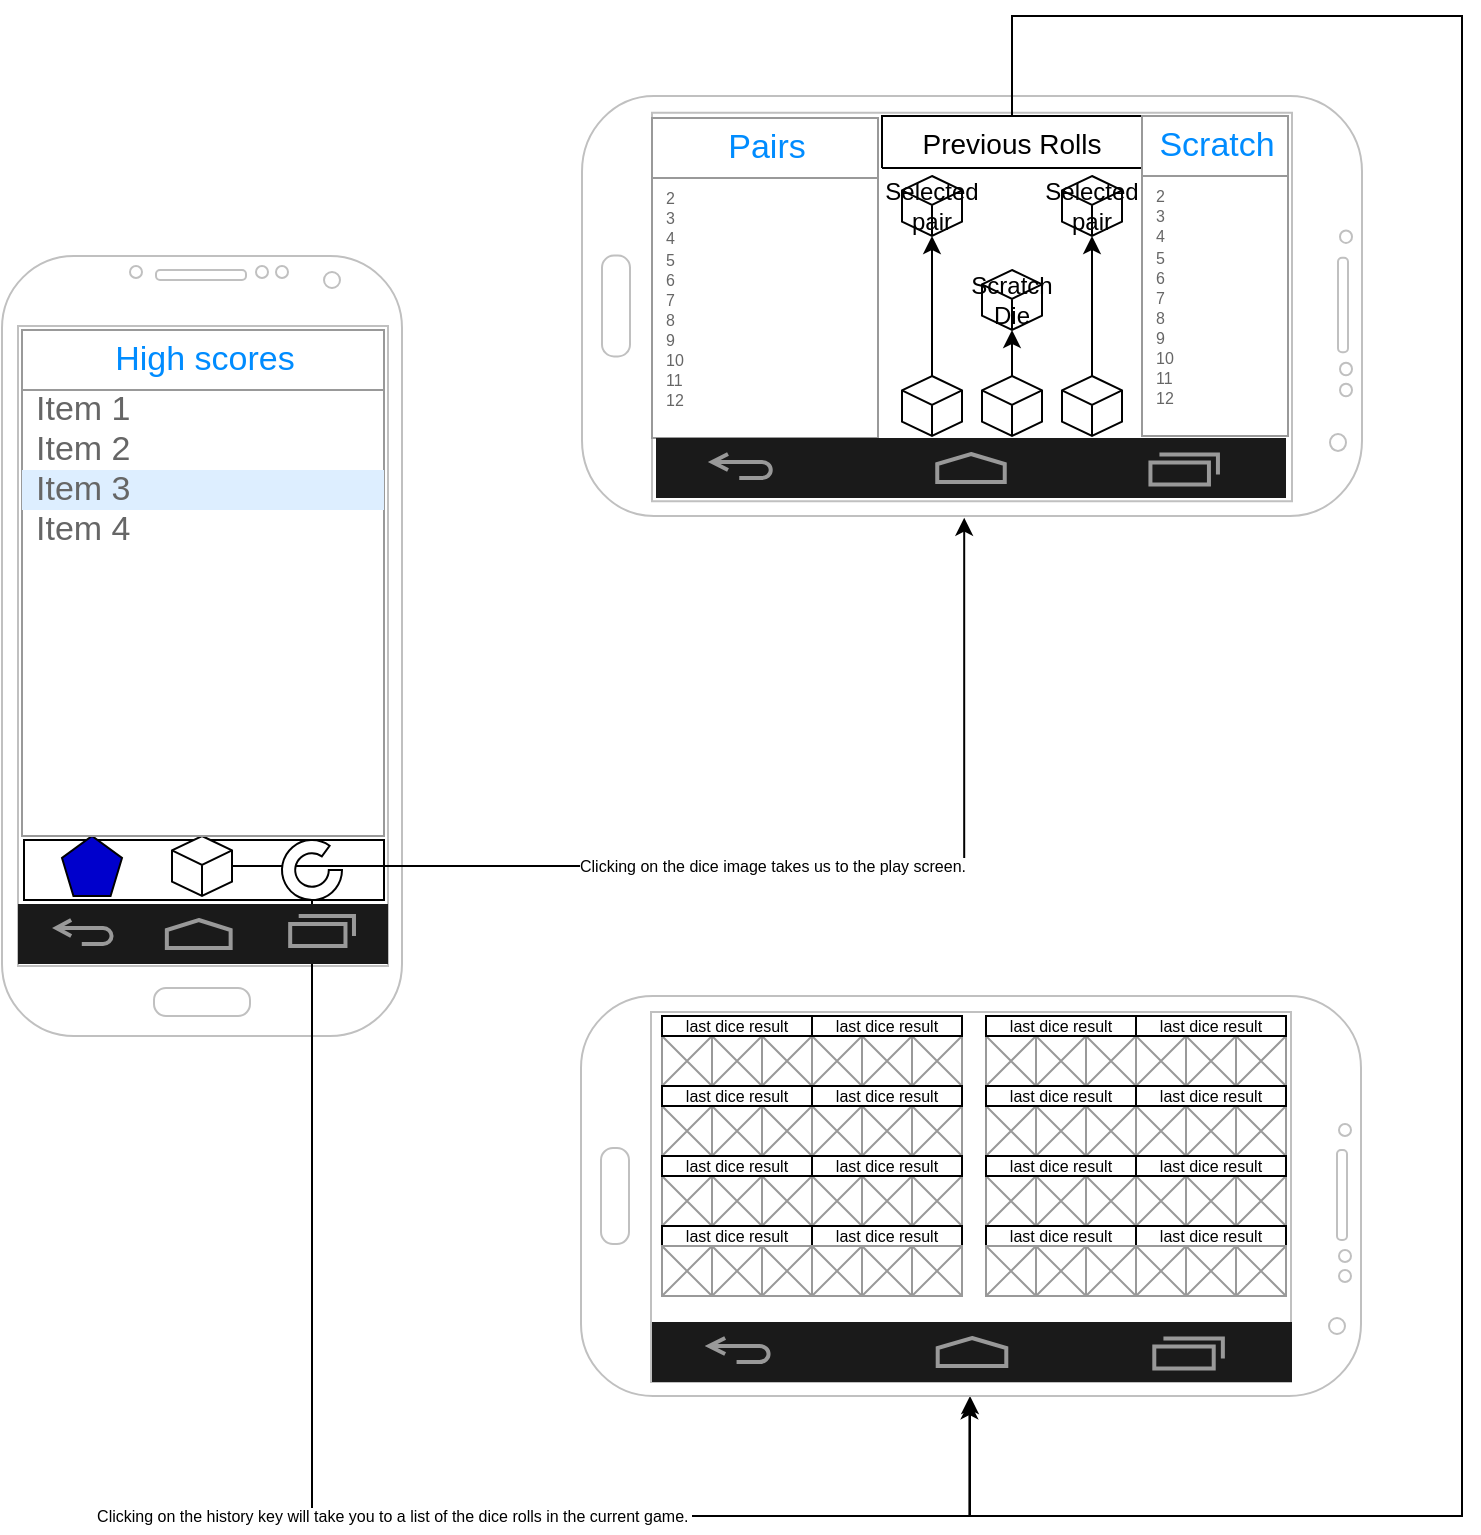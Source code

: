 <mxfile version="13.1.3" type="device"><diagram id="HKxM5wMj1Pd6l8YYwo_g" name="Page-1"><mxGraphModel dx="716" dy="1472" grid="1" gridSize="10" guides="1" tooltips="1" connect="1" arrows="1" fold="1" page="1" pageScale="1" pageWidth="850" pageHeight="1100" math="0" shadow="0"><root><mxCell id="0"/><mxCell id="1" parent="0"/><mxCell id="qpMLUsVknRcAPtkEv2hK-2" value="" style="verticalLabelPosition=bottom;verticalAlign=top;html=1;shadow=0;dashed=0;strokeWidth=1;shape=mxgraph.android.phone2;strokeColor=#c0c0c0;" vertex="1" parent="1"><mxGeometry x="20" y="-100" width="200" height="390" as="geometry"/></mxCell><mxCell id="qpMLUsVknRcAPtkEv2hK-4" value="" style="verticalLabelPosition=bottom;verticalAlign=top;html=1;shadow=0;dashed=0;strokeWidth=1;shape=mxgraph.android.phone2;strokeColor=#c0c0c0;direction=south;" vertex="1" parent="1"><mxGeometry x="310" y="-180" width="390" height="210" as="geometry"/></mxCell><mxCell id="qpMLUsVknRcAPtkEv2hK-9" value="" style="edgeStyle=orthogonalEdgeStyle;rounded=0;orthogonalLoop=1;jettySize=auto;html=1;" edge="1" parent="1" source="qpMLUsVknRcAPtkEv2hK-5"><mxGeometry relative="1" as="geometry"><mxPoint x="120" y="142" as="targetPoint"/></mxGeometry></mxCell><mxCell id="qpMLUsVknRcAPtkEv2hK-5" value="" style="verticalLabelPosition=bottom;verticalAlign=top;html=1;shape=mxgraph.basic.rect;fillColor2=none;strokeWidth=1;size=20;indent=5;rotation=0;" vertex="1" parent="1"><mxGeometry x="31" y="192" width="180" height="30" as="geometry"/></mxCell><mxCell id="qpMLUsVknRcAPtkEv2hK-77" value="Clicking on the dice image takes us to the play screen." style="edgeStyle=orthogonalEdgeStyle;rounded=0;orthogonalLoop=1;jettySize=auto;html=1;fontSize=8;entryX=1.004;entryY=0.51;entryDx=0;entryDy=0;entryPerimeter=0;" edge="1" parent="1" source="qpMLUsVknRcAPtkEv2hK-7" target="qpMLUsVknRcAPtkEv2hK-4"><mxGeometry relative="1" as="geometry"/></mxCell><mxCell id="qpMLUsVknRcAPtkEv2hK-7" value="" style="whiteSpace=wrap;html=1;shape=mxgraph.basic.isocube;isoAngle=15;fillColor=#FFFFFF;" vertex="1" parent="1"><mxGeometry x="105" y="190" width="30" height="30" as="geometry"/></mxCell><mxCell id="qpMLUsVknRcAPtkEv2hK-10" value="" style="whiteSpace=wrap;html=1;shape=mxgraph.basic.pentagon;fillColor=#0000CC;" vertex="1" parent="1"><mxGeometry x="50" y="190" width="30" height="30" as="geometry"/></mxCell><mxCell id="qpMLUsVknRcAPtkEv2hK-82" value="Clicking on the history key will take you to a list of the dice rolls in the current game.&amp;nbsp;" style="edgeStyle=orthogonalEdgeStyle;rounded=0;orthogonalLoop=1;jettySize=auto;html=1;fontSize=8;" edge="1" parent="1" source="qpMLUsVknRcAPtkEv2hK-11" target="qpMLUsVknRcAPtkEv2hK-83"><mxGeometry relative="1" as="geometry"><mxPoint x="175.0" y="302.0" as="targetPoint"/><Array as="points"><mxPoint x="175" y="530"/><mxPoint x="504" y="530"/></Array></mxGeometry></mxCell><mxCell id="qpMLUsVknRcAPtkEv2hK-11" value="" style="verticalLabelPosition=bottom;verticalAlign=top;html=1;shape=mxgraph.basic.partConcEllipse;startAngle=0.25;endAngle=0.1;arcWidth=0.44;" vertex="1" parent="1"><mxGeometry x="160" y="192" width="30" height="30" as="geometry"/></mxCell><mxCell id="qpMLUsVknRcAPtkEv2hK-12" value="" style="strokeWidth=1;shadow=0;dashed=0;align=center;html=1;shape=mxgraph.mockup.forms.rrect;rSize=0;strokeColor=#999999;fillColor=#ffffff;" vertex="1" parent="1"><mxGeometry x="30" y="-63" width="181" height="253" as="geometry"/></mxCell><mxCell id="qpMLUsVknRcAPtkEv2hK-13" value="High scores" style="strokeWidth=1;shadow=0;dashed=0;align=center;html=1;shape=mxgraph.mockup.forms.rrect;rSize=0;strokeColor=#999999;fontColor=#008cff;fontSize=17;fillColor=#ffffff;resizeWidth=1;" vertex="1" parent="qpMLUsVknRcAPtkEv2hK-12"><mxGeometry width="181" height="30" relative="1" as="geometry"/></mxCell><mxCell id="qpMLUsVknRcAPtkEv2hK-14" value="Item 1" style="strokeWidth=1;shadow=0;dashed=0;align=center;html=1;shape=mxgraph.mockup.forms.anchor;fontSize=17;fontColor=#666666;align=left;spacingLeft=5;resizeWidth=1;" vertex="1" parent="qpMLUsVknRcAPtkEv2hK-12"><mxGeometry width="181" height="20" relative="1" as="geometry"><mxPoint y="30" as="offset"/></mxGeometry></mxCell><mxCell id="qpMLUsVknRcAPtkEv2hK-15" value="Item 2" style="strokeWidth=1;shadow=0;dashed=0;align=center;html=1;shape=mxgraph.mockup.forms.anchor;fontSize=17;fontColor=#666666;align=left;spacingLeft=5;resizeWidth=1;" vertex="1" parent="qpMLUsVknRcAPtkEv2hK-12"><mxGeometry width="181" height="20" relative="1" as="geometry"><mxPoint y="50" as="offset"/></mxGeometry></mxCell><mxCell id="qpMLUsVknRcAPtkEv2hK-16" value="Item 3" style="strokeWidth=1;shadow=0;dashed=0;align=center;html=1;shape=mxgraph.mockup.forms.rrect;rSize=0;fontSize=17;fontColor=#666666;align=left;spacingLeft=5;fillColor=#ddeeff;strokeColor=none;resizeWidth=1;" vertex="1" parent="qpMLUsVknRcAPtkEv2hK-12"><mxGeometry width="181" height="20" relative="1" as="geometry"><mxPoint y="70" as="offset"/></mxGeometry></mxCell><mxCell id="qpMLUsVknRcAPtkEv2hK-17" value="Item 4" style="strokeWidth=1;shadow=0;dashed=0;align=center;html=1;shape=mxgraph.mockup.forms.anchor;fontSize=17;fontColor=#666666;align=left;spacingLeft=5;resizeWidth=1;" vertex="1" parent="qpMLUsVknRcAPtkEv2hK-12"><mxGeometry width="181" height="20" relative="1" as="geometry"><mxPoint y="90" as="offset"/></mxGeometry></mxCell><mxCell id="qpMLUsVknRcAPtkEv2hK-19" value="" style="strokeWidth=1;shadow=0;dashed=0;align=center;html=1;shape=mxgraph.mockup.forms.rrect;rSize=0;strokeColor=#999999;fillColor=#ffffff;" vertex="1" parent="1"><mxGeometry x="345" y="-169" width="113" height="160" as="geometry"/></mxCell><mxCell id="qpMLUsVknRcAPtkEv2hK-20" value="Pairs" style="strokeWidth=1;shadow=0;dashed=0;align=center;html=1;shape=mxgraph.mockup.forms.rrect;rSize=0;strokeColor=#999999;fontColor=#008cff;fontSize=17;fillColor=#ffffff;resizeWidth=1;" vertex="1" parent="qpMLUsVknRcAPtkEv2hK-19"><mxGeometry width="113" height="30" relative="1" as="geometry"/></mxCell><mxCell id="qpMLUsVknRcAPtkEv2hK-21" value="2" style="strokeWidth=1;shadow=0;dashed=0;align=center;html=1;shape=mxgraph.mockup.forms.anchor;fontSize=8;fontColor=#666666;align=left;spacingLeft=5;resizeWidth=1;" vertex="1" parent="qpMLUsVknRcAPtkEv2hK-19"><mxGeometry width="113" relative="1" as="geometry"><mxPoint y="40" as="offset"/></mxGeometry></mxCell><mxCell id="qpMLUsVknRcAPtkEv2hK-22" value="3" style="strokeWidth=1;shadow=0;dashed=0;align=center;html=1;shape=mxgraph.mockup.forms.anchor;fontSize=8;fontColor=#666666;align=left;spacingLeft=5;resizeWidth=1;" vertex="1" parent="qpMLUsVknRcAPtkEv2hK-19"><mxGeometry width="113" relative="1" as="geometry"><mxPoint y="50" as="offset"/></mxGeometry></mxCell><mxCell id="qpMLUsVknRcAPtkEv2hK-24" value="5" style="strokeWidth=1;shadow=0;dashed=0;align=center;html=1;shape=mxgraph.mockup.forms.anchor;fontSize=8;fontColor=#666666;align=left;spacingLeft=5;resizeWidth=1;" vertex="1" parent="qpMLUsVknRcAPtkEv2hK-19"><mxGeometry width="113" relative="1" as="geometry"><mxPoint y="71" as="offset"/></mxGeometry></mxCell><mxCell id="qpMLUsVknRcAPtkEv2hK-46" value="6" style="strokeWidth=1;shadow=0;dashed=0;align=center;html=1;shape=mxgraph.mockup.forms.anchor;fontSize=8;fontColor=#666666;align=left;spacingLeft=5;resizeWidth=1;" vertex="1" parent="qpMLUsVknRcAPtkEv2hK-19"><mxGeometry width="113" relative="1" as="geometry"><mxPoint y="81" as="offset"/></mxGeometry></mxCell><mxCell id="qpMLUsVknRcAPtkEv2hK-47" value="7" style="strokeWidth=1;shadow=0;dashed=0;align=center;html=1;shape=mxgraph.mockup.forms.anchor;fontSize=8;fontColor=#666666;align=left;spacingLeft=5;resizeWidth=1;" vertex="1" parent="qpMLUsVknRcAPtkEv2hK-19"><mxGeometry width="113" relative="1" as="geometry"><mxPoint y="91" as="offset"/></mxGeometry></mxCell><mxCell id="qpMLUsVknRcAPtkEv2hK-56" value="&lt;font style=&quot;font-size: 8px;&quot;&gt;8&lt;/font&gt;" style="strokeWidth=1;shadow=0;dashed=0;align=center;html=1;shape=mxgraph.mockup.forms.anchor;fontSize=8;fontColor=#666666;align=left;spacingLeft=5;resizeWidth=1;" vertex="1" parent="qpMLUsVknRcAPtkEv2hK-19"><mxGeometry width="113" relative="1" as="geometry"><mxPoint y="101" as="offset"/></mxGeometry></mxCell><mxCell id="qpMLUsVknRcAPtkEv2hK-57" value="&lt;font style=&quot;font-size: 8px&quot;&gt;9&lt;/font&gt;" style="strokeWidth=1;shadow=0;dashed=0;align=center;html=1;shape=mxgraph.mockup.forms.anchor;fontSize=8;fontColor=#666666;align=left;spacingLeft=5;resizeWidth=1;" vertex="1" parent="qpMLUsVknRcAPtkEv2hK-19"><mxGeometry width="113" relative="1" as="geometry"><mxPoint y="111" as="offset"/></mxGeometry></mxCell><mxCell id="qpMLUsVknRcAPtkEv2hK-62" value="4" style="strokeWidth=1;shadow=0;dashed=0;align=center;html=1;shape=mxgraph.mockup.forms.anchor;fontSize=8;fontColor=#666666;align=left;spacingLeft=5;resizeWidth=1;" vertex="1" parent="qpMLUsVknRcAPtkEv2hK-19"><mxGeometry width="113" relative="1" as="geometry"><mxPoint y="60" as="offset"/></mxGeometry></mxCell><mxCell id="qpMLUsVknRcAPtkEv2hK-63" value="&lt;font style=&quot;font-size: 8px&quot;&gt;10&lt;/font&gt;" style="strokeWidth=1;shadow=0;dashed=0;align=center;html=1;shape=mxgraph.mockup.forms.anchor;fontSize=8;fontColor=#666666;align=left;spacingLeft=5;resizeWidth=1;" vertex="1" parent="qpMLUsVknRcAPtkEv2hK-19"><mxGeometry width="113" relative="1" as="geometry"><mxPoint y="121" as="offset"/></mxGeometry></mxCell><mxCell id="qpMLUsVknRcAPtkEv2hK-64" value="&lt;font style=&quot;font-size: 8px&quot;&gt;11&lt;/font&gt;" style="strokeWidth=1;shadow=0;dashed=0;align=center;html=1;shape=mxgraph.mockup.forms.anchor;fontSize=8;fontColor=#666666;align=left;spacingLeft=5;resizeWidth=1;" vertex="1" parent="qpMLUsVknRcAPtkEv2hK-19"><mxGeometry width="113" relative="1" as="geometry"><mxPoint y="131" as="offset"/></mxGeometry></mxCell><mxCell id="qpMLUsVknRcAPtkEv2hK-65" value="&lt;font style=&quot;font-size: 8px&quot;&gt;12&lt;/font&gt;" style="strokeWidth=1;shadow=0;dashed=0;align=center;html=1;shape=mxgraph.mockup.forms.anchor;fontSize=8;fontColor=#666666;align=left;spacingLeft=5;resizeWidth=1;" vertex="1" parent="qpMLUsVknRcAPtkEv2hK-19"><mxGeometry width="113" relative="1" as="geometry"><mxPoint y="141" as="offset"/></mxGeometry></mxCell><mxCell id="qpMLUsVknRcAPtkEv2hK-91" value="" style="edgeStyle=orthogonalEdgeStyle;rounded=0;orthogonalLoop=1;jettySize=auto;html=1;fontSize=8;" edge="1" parent="1" source="qpMLUsVknRcAPtkEv2hK-58" target="qpMLUsVknRcAPtkEv2hK-90"><mxGeometry relative="1" as="geometry"/></mxCell><mxCell id="qpMLUsVknRcAPtkEv2hK-58" value="" style="whiteSpace=wrap;html=1;shape=mxgraph.basic.isocube;isoAngle=15;fillColor=#FFFFFF;" vertex="1" parent="1"><mxGeometry x="510" y="-40" width="30" height="30" as="geometry"/></mxCell><mxCell id="qpMLUsVknRcAPtkEv2hK-90" value="Scratch Die" style="whiteSpace=wrap;html=1;shape=mxgraph.basic.isocube;isoAngle=15;fillColor=#FFFFFF;" vertex="1" parent="1"><mxGeometry x="510" y="-93" width="30" height="30" as="geometry"/></mxCell><mxCell id="qpMLUsVknRcAPtkEv2hK-97" value="" style="edgeStyle=orthogonalEdgeStyle;rounded=0;orthogonalLoop=1;jettySize=auto;html=1;fontSize=8;" edge="1" parent="1" source="qpMLUsVknRcAPtkEv2hK-60" target="qpMLUsVknRcAPtkEv2hK-96"><mxGeometry relative="1" as="geometry"/></mxCell><mxCell id="qpMLUsVknRcAPtkEv2hK-60" value="" style="whiteSpace=wrap;html=1;shape=mxgraph.basic.isocube;isoAngle=15;fillColor=#FFFFFF;" vertex="1" parent="1"><mxGeometry x="550" y="-40" width="30" height="30" as="geometry"/></mxCell><mxCell id="qpMLUsVknRcAPtkEv2hK-96" value="Selected pair" style="whiteSpace=wrap;html=1;shape=mxgraph.basic.isocube;isoAngle=15;fillColor=#FFFFFF;" vertex="1" parent="1"><mxGeometry x="550" y="-140" width="30" height="30" as="geometry"/></mxCell><mxCell id="qpMLUsVknRcAPtkEv2hK-95" value="" style="edgeStyle=orthogonalEdgeStyle;rounded=0;orthogonalLoop=1;jettySize=auto;html=1;fontSize=8;" edge="1" parent="1" source="qpMLUsVknRcAPtkEv2hK-67" target="qpMLUsVknRcAPtkEv2hK-94"><mxGeometry relative="1" as="geometry"/></mxCell><mxCell id="qpMLUsVknRcAPtkEv2hK-67" value="" style="whiteSpace=wrap;html=1;shape=mxgraph.basic.isocube;isoAngle=15;fillColor=#FFFFFF;" vertex="1" parent="1"><mxGeometry x="470" y="-40" width="30" height="30" as="geometry"/></mxCell><mxCell id="qpMLUsVknRcAPtkEv2hK-94" value="Selected pair" style="whiteSpace=wrap;html=1;shape=mxgraph.basic.isocube;isoAngle=15;fillColor=#FFFFFF;" vertex="1" parent="1"><mxGeometry x="470" y="-140" width="30" height="30" as="geometry"/></mxCell><mxCell id="qpMLUsVknRcAPtkEv2hK-75" value="" style="verticalLabelPosition=bottom;verticalAlign=top;html=1;shadow=0;dashed=0;strokeWidth=2;shape=mxgraph.android.navigation_bar_1;fillColor=#1A1A1A;strokeColor=#999999;fontSize=8;" vertex="1" parent="1"><mxGeometry x="28" y="224" width="185" height="30" as="geometry"/></mxCell><mxCell id="qpMLUsVknRcAPtkEv2hK-80" value="" style="verticalLabelPosition=bottom;verticalAlign=top;html=1;shadow=0;dashed=0;strokeWidth=2;shape=mxgraph.android.navigation_bar_1_landscape;fillColor=#1A1A1A;strokeColor=#999999;fontSize=8;" vertex="1" parent="1"><mxGeometry x="347" y="-9" width="315" height="30" as="geometry"/></mxCell><mxCell id="qpMLUsVknRcAPtkEv2hK-83" value="" style="verticalLabelPosition=bottom;verticalAlign=top;html=1;shadow=0;dashed=0;strokeWidth=1;shape=mxgraph.android.phone2;strokeColor=#c0c0c0;direction=south;fillColor=#FFFFFF;fontSize=8;" vertex="1" parent="1"><mxGeometry x="309.5" y="270" width="390" height="200" as="geometry"/></mxCell><mxCell id="qpMLUsVknRcAPtkEv2hK-84" value="" style="verticalLabelPosition=bottom;verticalAlign=top;html=1;shadow=0;dashed=0;strokeWidth=2;shape=mxgraph.android.navigation_bar_1_landscape;fillColor=#1A1A1A;strokeColor=#999999;fontSize=8;" vertex="1" parent="1"><mxGeometry x="345" y="433" width="320" height="30" as="geometry"/></mxCell><mxCell id="qpMLUsVknRcAPtkEv2hK-120" value="" style="edgeStyle=orthogonalEdgeStyle;rounded=0;orthogonalLoop=1;jettySize=auto;html=1;fontSize=8;entryX=1.013;entryY=0.502;entryDx=0;entryDy=0;entryPerimeter=0;" edge="1" parent="1" source="qpMLUsVknRcAPtkEv2hK-98" target="qpMLUsVknRcAPtkEv2hK-83"><mxGeometry relative="1" as="geometry"><mxPoint x="500" y="480" as="targetPoint"/><Array as="points"><mxPoint x="525" y="-220"/><mxPoint x="750" y="-220"/><mxPoint x="750" y="530"/><mxPoint x="504" y="530"/></Array></mxGeometry></mxCell><mxCell id="qpMLUsVknRcAPtkEv2hK-98" value="Previous Rolls" style="swimlane;fontStyle=0;childLayout=stackLayout;horizontal=1;startSize=26;horizontalStack=0;resizeParent=1;resizeParentMax=0;resizeLast=0;collapsible=1;marginBottom=0;align=center;fontSize=14;fillColor=#FFFFFF;" vertex="1" collapsed="1" parent="1"><mxGeometry x="460" y="-170" width="130" height="26" as="geometry"><mxRectangle x="350" y="280" width="310" height="144" as="alternateBounds"/></mxGeometry></mxCell><mxCell id="qpMLUsVknRcAPtkEv2hK-99" value="uniqueId" style="shape=partialRectangle;top=0;left=0;right=0;bottom=1;align=left;verticalAlign=middle;fillColor=none;spacingLeft=34;spacingRight=4;overflow=hidden;rotatable=0;points=[[0,0.5],[1,0.5]];portConstraint=eastwest;dropTarget=0;fontStyle=5;fontSize=12;" vertex="1" parent="qpMLUsVknRcAPtkEv2hK-98"><mxGeometry y="26" width="130" height="30" as="geometry"/></mxCell><mxCell id="qpMLUsVknRcAPtkEv2hK-100" value="PK" style="shape=partialRectangle;top=0;left=0;bottom=0;fillColor=none;align=left;verticalAlign=middle;spacingLeft=4;spacingRight=4;overflow=hidden;rotatable=0;points=[];portConstraint=eastwest;part=1;fontSize=12;" vertex="1" connectable="0" parent="qpMLUsVknRcAPtkEv2hK-99"><mxGeometry width="30" height="30" as="geometry"/></mxCell><mxCell id="qpMLUsVknRcAPtkEv2hK-101" value="row 1" style="shape=partialRectangle;top=0;left=0;right=0;bottom=0;align=left;verticalAlign=top;fillColor=none;spacingLeft=34;spacingRight=4;overflow=hidden;rotatable=0;points=[[0,0.5],[1,0.5]];portConstraint=eastwest;dropTarget=0;fontSize=12;" vertex="1" parent="qpMLUsVknRcAPtkEv2hK-98"><mxGeometry y="56" width="130" height="26" as="geometry"/></mxCell><mxCell id="qpMLUsVknRcAPtkEv2hK-102" value="" style="shape=partialRectangle;top=0;left=0;bottom=0;fillColor=none;align=left;verticalAlign=top;spacingLeft=4;spacingRight=4;overflow=hidden;rotatable=0;points=[];portConstraint=eastwest;part=1;fontSize=12;" vertex="1" connectable="0" parent="qpMLUsVknRcAPtkEv2hK-101"><mxGeometry width="30" height="26" as="geometry"/></mxCell><mxCell id="qpMLUsVknRcAPtkEv2hK-103" value="row 2" style="shape=partialRectangle;top=0;left=0;right=0;bottom=0;align=left;verticalAlign=top;fillColor=none;spacingLeft=34;spacingRight=4;overflow=hidden;rotatable=0;points=[[0,0.5],[1,0.5]];portConstraint=eastwest;dropTarget=0;fontSize=12;" vertex="1" parent="qpMLUsVknRcAPtkEv2hK-98"><mxGeometry y="82" width="130" height="26" as="geometry"/></mxCell><mxCell id="qpMLUsVknRcAPtkEv2hK-104" value="" style="shape=partialRectangle;top=0;left=0;bottom=0;fillColor=none;align=left;verticalAlign=top;spacingLeft=4;spacingRight=4;overflow=hidden;rotatable=0;points=[];portConstraint=eastwest;part=1;fontSize=12;" vertex="1" connectable="0" parent="qpMLUsVknRcAPtkEv2hK-103"><mxGeometry width="30" height="26" as="geometry"/></mxCell><mxCell id="qpMLUsVknRcAPtkEv2hK-105" value="row 3" style="shape=partialRectangle;top=0;left=0;right=0;bottom=0;align=left;verticalAlign=top;fillColor=none;spacingLeft=34;spacingRight=4;overflow=hidden;rotatable=0;points=[[0,0.5],[1,0.5]];portConstraint=eastwest;dropTarget=0;fontSize=12;" vertex="1" parent="qpMLUsVknRcAPtkEv2hK-98"><mxGeometry y="108" width="130" height="26" as="geometry"/></mxCell><mxCell id="qpMLUsVknRcAPtkEv2hK-106" value="" style="shape=partialRectangle;top=0;left=0;bottom=0;fillColor=none;align=left;verticalAlign=top;spacingLeft=4;spacingRight=4;overflow=hidden;rotatable=0;points=[];portConstraint=eastwest;part=1;fontSize=12;" vertex="1" connectable="0" parent="qpMLUsVknRcAPtkEv2hK-105"><mxGeometry width="30" height="26" as="geometry"/></mxCell><mxCell id="qpMLUsVknRcAPtkEv2hK-107" value="" style="shape=partialRectangle;top=0;left=0;right=0;bottom=0;align=left;verticalAlign=top;fillColor=none;spacingLeft=34;spacingRight=4;overflow=hidden;rotatable=0;points=[[0,0.5],[1,0.5]];portConstraint=eastwest;dropTarget=0;fontSize=12;" vertex="1" parent="qpMLUsVknRcAPtkEv2hK-98"><mxGeometry y="134" width="130" height="10" as="geometry"/></mxCell><mxCell id="qpMLUsVknRcAPtkEv2hK-108" value="" style="shape=partialRectangle;top=0;left=0;bottom=0;fillColor=none;align=left;verticalAlign=top;spacingLeft=4;spacingRight=4;overflow=hidden;rotatable=0;points=[];portConstraint=eastwest;part=1;fontSize=12;" vertex="1" connectable="0" parent="qpMLUsVknRcAPtkEv2hK-107"><mxGeometry width="30" height="10" as="geometry"/></mxCell><mxCell id="qpMLUsVknRcAPtkEv2hK-121" value="" style="strokeWidth=1;shadow=0;dashed=0;align=center;html=1;shape=mxgraph.mockup.forms.rrect;rSize=0;strokeColor=#999999;fillColor=#ffffff;" vertex="1" parent="1"><mxGeometry x="590" y="-170" width="73" height="160" as="geometry"/></mxCell><mxCell id="qpMLUsVknRcAPtkEv2hK-122" value="Scratch" style="strokeWidth=1;shadow=0;dashed=0;align=center;html=1;shape=mxgraph.mockup.forms.rrect;rSize=0;strokeColor=#999999;fontColor=#008cff;fontSize=17;fillColor=#ffffff;resizeWidth=1;" vertex="1" parent="qpMLUsVknRcAPtkEv2hK-121"><mxGeometry width="73" height="30" relative="1" as="geometry"/></mxCell><mxCell id="qpMLUsVknRcAPtkEv2hK-123" value="2" style="strokeWidth=1;shadow=0;dashed=0;align=center;html=1;shape=mxgraph.mockup.forms.anchor;fontSize=8;fontColor=#666666;align=left;spacingLeft=5;resizeWidth=1;" vertex="1" parent="qpMLUsVknRcAPtkEv2hK-121"><mxGeometry width="73" relative="1" as="geometry"><mxPoint y="40" as="offset"/></mxGeometry></mxCell><mxCell id="qpMLUsVknRcAPtkEv2hK-124" value="3" style="strokeWidth=1;shadow=0;dashed=0;align=center;html=1;shape=mxgraph.mockup.forms.anchor;fontSize=8;fontColor=#666666;align=left;spacingLeft=5;resizeWidth=1;" vertex="1" parent="qpMLUsVknRcAPtkEv2hK-121"><mxGeometry width="73" relative="1" as="geometry"><mxPoint y="50" as="offset"/></mxGeometry></mxCell><mxCell id="qpMLUsVknRcAPtkEv2hK-125" value="5" style="strokeWidth=1;shadow=0;dashed=0;align=center;html=1;shape=mxgraph.mockup.forms.anchor;fontSize=8;fontColor=#666666;align=left;spacingLeft=5;resizeWidth=1;" vertex="1" parent="qpMLUsVknRcAPtkEv2hK-121"><mxGeometry width="73" relative="1" as="geometry"><mxPoint y="71" as="offset"/></mxGeometry></mxCell><mxCell id="qpMLUsVknRcAPtkEv2hK-126" value="6" style="strokeWidth=1;shadow=0;dashed=0;align=center;html=1;shape=mxgraph.mockup.forms.anchor;fontSize=8;fontColor=#666666;align=left;spacingLeft=5;resizeWidth=1;" vertex="1" parent="qpMLUsVknRcAPtkEv2hK-121"><mxGeometry width="73" relative="1" as="geometry"><mxPoint y="81" as="offset"/></mxGeometry></mxCell><mxCell id="qpMLUsVknRcAPtkEv2hK-127" value="7" style="strokeWidth=1;shadow=0;dashed=0;align=center;html=1;shape=mxgraph.mockup.forms.anchor;fontSize=8;fontColor=#666666;align=left;spacingLeft=5;resizeWidth=1;" vertex="1" parent="qpMLUsVknRcAPtkEv2hK-121"><mxGeometry width="73" relative="1" as="geometry"><mxPoint y="91" as="offset"/></mxGeometry></mxCell><mxCell id="qpMLUsVknRcAPtkEv2hK-128" value="&lt;font style=&quot;font-size: 8px;&quot;&gt;8&lt;/font&gt;" style="strokeWidth=1;shadow=0;dashed=0;align=center;html=1;shape=mxgraph.mockup.forms.anchor;fontSize=8;fontColor=#666666;align=left;spacingLeft=5;resizeWidth=1;" vertex="1" parent="qpMLUsVknRcAPtkEv2hK-121"><mxGeometry width="73" relative="1" as="geometry"><mxPoint y="101" as="offset"/></mxGeometry></mxCell><mxCell id="qpMLUsVknRcAPtkEv2hK-129" value="&lt;font style=&quot;font-size: 8px&quot;&gt;9&lt;/font&gt;" style="strokeWidth=1;shadow=0;dashed=0;align=center;html=1;shape=mxgraph.mockup.forms.anchor;fontSize=8;fontColor=#666666;align=left;spacingLeft=5;resizeWidth=1;" vertex="1" parent="qpMLUsVknRcAPtkEv2hK-121"><mxGeometry width="73" relative="1" as="geometry"><mxPoint y="111" as="offset"/></mxGeometry></mxCell><mxCell id="qpMLUsVknRcAPtkEv2hK-130" value="4" style="strokeWidth=1;shadow=0;dashed=0;align=center;html=1;shape=mxgraph.mockup.forms.anchor;fontSize=8;fontColor=#666666;align=left;spacingLeft=5;resizeWidth=1;" vertex="1" parent="qpMLUsVknRcAPtkEv2hK-121"><mxGeometry width="73" relative="1" as="geometry"><mxPoint y="60" as="offset"/></mxGeometry></mxCell><mxCell id="qpMLUsVknRcAPtkEv2hK-131" value="&lt;font style=&quot;font-size: 8px&quot;&gt;10&lt;/font&gt;" style="strokeWidth=1;shadow=0;dashed=0;align=center;html=1;shape=mxgraph.mockup.forms.anchor;fontSize=8;fontColor=#666666;align=left;spacingLeft=5;resizeWidth=1;" vertex="1" parent="qpMLUsVknRcAPtkEv2hK-121"><mxGeometry width="73" relative="1" as="geometry"><mxPoint y="121" as="offset"/></mxGeometry></mxCell><mxCell id="qpMLUsVknRcAPtkEv2hK-132" value="&lt;font style=&quot;font-size: 8px&quot;&gt;11&lt;/font&gt;" style="strokeWidth=1;shadow=0;dashed=0;align=center;html=1;shape=mxgraph.mockup.forms.anchor;fontSize=8;fontColor=#666666;align=left;spacingLeft=5;resizeWidth=1;" vertex="1" parent="qpMLUsVknRcAPtkEv2hK-121"><mxGeometry width="73" relative="1" as="geometry"><mxPoint y="131" as="offset"/></mxGeometry></mxCell><mxCell id="qpMLUsVknRcAPtkEv2hK-133" value="&lt;font style=&quot;font-size: 8px&quot;&gt;12&lt;/font&gt;" style="strokeWidth=1;shadow=0;dashed=0;align=center;html=1;shape=mxgraph.mockup.forms.anchor;fontSize=8;fontColor=#666666;align=left;spacingLeft=5;resizeWidth=1;" vertex="1" parent="qpMLUsVknRcAPtkEv2hK-121"><mxGeometry width="73" relative="1" as="geometry"><mxPoint y="141" as="offset"/></mxGeometry></mxCell><mxCell id="qpMLUsVknRcAPtkEv2hK-193" value="" style="verticalLabelPosition=bottom;shadow=0;dashed=0;align=center;html=1;verticalAlign=top;strokeWidth=1;shape=mxgraph.mockup.graphics.simpleIcon;strokeColor=#999999;fillColor=#ffffff;fontSize=8;" vertex="1" parent="1"><mxGeometry x="350" y="290" width="25" height="25" as="geometry"/></mxCell><mxCell id="qpMLUsVknRcAPtkEv2hK-194" value="" style="verticalLabelPosition=bottom;shadow=0;dashed=0;align=center;html=1;verticalAlign=top;strokeWidth=1;shape=mxgraph.mockup.graphics.simpleIcon;strokeColor=#999999;fillColor=#ffffff;fontSize=8;" vertex="1" parent="1"><mxGeometry x="400" y="290" width="25" height="25" as="geometry"/></mxCell><mxCell id="qpMLUsVknRcAPtkEv2hK-195" value="" style="verticalLabelPosition=bottom;shadow=0;dashed=0;align=center;html=1;verticalAlign=top;strokeWidth=1;shape=mxgraph.mockup.graphics.simpleIcon;strokeColor=#999999;fillColor=#ffffff;fontSize=8;" vertex="1" parent="1"><mxGeometry x="375" y="290" width="25" height="25" as="geometry"/></mxCell><mxCell id="qpMLUsVknRcAPtkEv2hK-196" value="" style="verticalLabelPosition=bottom;shadow=0;dashed=0;align=center;html=1;verticalAlign=top;strokeWidth=1;shape=mxgraph.mockup.graphics.simpleIcon;strokeColor=#999999;fillColor=#ffffff;fontSize=8;" vertex="1" parent="1"><mxGeometry x="350" y="325" width="25" height="25" as="geometry"/></mxCell><mxCell id="qpMLUsVknRcAPtkEv2hK-197" value="" style="verticalLabelPosition=bottom;shadow=0;dashed=0;align=center;html=1;verticalAlign=top;strokeWidth=1;shape=mxgraph.mockup.graphics.simpleIcon;strokeColor=#999999;fillColor=#ffffff;fontSize=8;" vertex="1" parent="1"><mxGeometry x="375" y="325" width="25" height="25" as="geometry"/></mxCell><mxCell id="qpMLUsVknRcAPtkEv2hK-198" value="" style="verticalLabelPosition=bottom;shadow=0;dashed=0;align=center;html=1;verticalAlign=top;strokeWidth=1;shape=mxgraph.mockup.graphics.simpleIcon;strokeColor=#999999;fillColor=#ffffff;fontSize=8;" vertex="1" parent="1"><mxGeometry x="400" y="325" width="25" height="25" as="geometry"/></mxCell><mxCell id="qpMLUsVknRcAPtkEv2hK-199" value="" style="verticalLabelPosition=bottom;shadow=0;dashed=0;align=center;html=1;verticalAlign=top;strokeWidth=1;shape=mxgraph.mockup.graphics.simpleIcon;strokeColor=#999999;fillColor=#ffffff;fontSize=8;" vertex="1" parent="1"><mxGeometry x="375" y="360" width="25" height="25" as="geometry"/></mxCell><mxCell id="qpMLUsVknRcAPtkEv2hK-200" value="" style="verticalLabelPosition=bottom;shadow=0;dashed=0;align=center;html=1;verticalAlign=top;strokeWidth=1;shape=mxgraph.mockup.graphics.simpleIcon;strokeColor=#999999;fillColor=#ffffff;fontSize=8;" vertex="1" parent="1"><mxGeometry x="400" y="360" width="25" height="25" as="geometry"/></mxCell><mxCell id="qpMLUsVknRcAPtkEv2hK-201" value="" style="verticalLabelPosition=bottom;shadow=0;dashed=0;align=center;html=1;verticalAlign=top;strokeWidth=1;shape=mxgraph.mockup.graphics.simpleIcon;strokeColor=#999999;fillColor=#ffffff;fontSize=8;" vertex="1" parent="1"><mxGeometry x="350" y="360" width="25" height="25" as="geometry"/></mxCell><mxCell id="qpMLUsVknRcAPtkEv2hK-204" value="last dice result" style="rounded=0;whiteSpace=wrap;html=1;fillColor=#FFFFFF;fontSize=8;" vertex="1" parent="1"><mxGeometry x="350" y="280" width="75" height="10" as="geometry"/></mxCell><mxCell id="qpMLUsVknRcAPtkEv2hK-206" value="last dice result" style="rounded=0;whiteSpace=wrap;html=1;fillColor=#FFFFFF;fontSize=8;" vertex="1" parent="1"><mxGeometry x="350" y="315" width="75" height="10" as="geometry"/></mxCell><mxCell id="qpMLUsVknRcAPtkEv2hK-207" value="last dice result" style="rounded=0;whiteSpace=wrap;html=1;fillColor=#FFFFFF;fontSize=8;" vertex="1" parent="1"><mxGeometry x="350" y="350" width="75" height="10" as="geometry"/></mxCell><mxCell id="qpMLUsVknRcAPtkEv2hK-208" value="last dice result" style="rounded=0;whiteSpace=wrap;html=1;fillColor=#FFFFFF;fontSize=8;" vertex="1" parent="1"><mxGeometry x="350" y="385" width="75" height="10" as="geometry"/></mxCell><mxCell id="qpMLUsVknRcAPtkEv2hK-209" value="" style="verticalLabelPosition=bottom;shadow=0;dashed=0;align=center;html=1;verticalAlign=top;strokeWidth=1;shape=mxgraph.mockup.graphics.simpleIcon;strokeColor=#999999;fillColor=#ffffff;fontSize=8;" vertex="1" parent="1"><mxGeometry x="375" y="395" width="25" height="25" as="geometry"/></mxCell><mxCell id="qpMLUsVknRcAPtkEv2hK-210" value="" style="verticalLabelPosition=bottom;shadow=0;dashed=0;align=center;html=1;verticalAlign=top;strokeWidth=1;shape=mxgraph.mockup.graphics.simpleIcon;strokeColor=#999999;fillColor=#ffffff;fontSize=8;" vertex="1" parent="1"><mxGeometry x="400" y="395" width="25" height="25" as="geometry"/></mxCell><mxCell id="qpMLUsVknRcAPtkEv2hK-211" value="" style="verticalLabelPosition=bottom;shadow=0;dashed=0;align=center;html=1;verticalAlign=top;strokeWidth=1;shape=mxgraph.mockup.graphics.simpleIcon;strokeColor=#999999;fillColor=#ffffff;fontSize=8;" vertex="1" parent="1"><mxGeometry x="350" y="395" width="25" height="25" as="geometry"/></mxCell><mxCell id="qpMLUsVknRcAPtkEv2hK-213" value="" style="verticalLabelPosition=bottom;shadow=0;dashed=0;align=center;html=1;verticalAlign=top;strokeWidth=1;shape=mxgraph.mockup.graphics.simpleIcon;strokeColor=#999999;fillColor=#ffffff;fontSize=8;" vertex="1" parent="1"><mxGeometry x="425" y="290" width="25" height="25" as="geometry"/></mxCell><mxCell id="qpMLUsVknRcAPtkEv2hK-214" value="" style="verticalLabelPosition=bottom;shadow=0;dashed=0;align=center;html=1;verticalAlign=top;strokeWidth=1;shape=mxgraph.mockup.graphics.simpleIcon;strokeColor=#999999;fillColor=#ffffff;fontSize=8;" vertex="1" parent="1"><mxGeometry x="475" y="290" width="25" height="25" as="geometry"/></mxCell><mxCell id="qpMLUsVknRcAPtkEv2hK-215" value="" style="verticalLabelPosition=bottom;shadow=0;dashed=0;align=center;html=1;verticalAlign=top;strokeWidth=1;shape=mxgraph.mockup.graphics.simpleIcon;strokeColor=#999999;fillColor=#ffffff;fontSize=8;" vertex="1" parent="1"><mxGeometry x="450" y="290" width="25" height="25" as="geometry"/></mxCell><mxCell id="qpMLUsVknRcAPtkEv2hK-216" value="" style="verticalLabelPosition=bottom;shadow=0;dashed=0;align=center;html=1;verticalAlign=top;strokeWidth=1;shape=mxgraph.mockup.graphics.simpleIcon;strokeColor=#999999;fillColor=#ffffff;fontSize=8;" vertex="1" parent="1"><mxGeometry x="425" y="325" width="25" height="25" as="geometry"/></mxCell><mxCell id="qpMLUsVknRcAPtkEv2hK-217" value="" style="verticalLabelPosition=bottom;shadow=0;dashed=0;align=center;html=1;verticalAlign=top;strokeWidth=1;shape=mxgraph.mockup.graphics.simpleIcon;strokeColor=#999999;fillColor=#ffffff;fontSize=8;" vertex="1" parent="1"><mxGeometry x="450" y="325" width="25" height="25" as="geometry"/></mxCell><mxCell id="qpMLUsVknRcAPtkEv2hK-218" value="" style="verticalLabelPosition=bottom;shadow=0;dashed=0;align=center;html=1;verticalAlign=top;strokeWidth=1;shape=mxgraph.mockup.graphics.simpleIcon;strokeColor=#999999;fillColor=#ffffff;fontSize=8;" vertex="1" parent="1"><mxGeometry x="475" y="325" width="25" height="25" as="geometry"/></mxCell><mxCell id="qpMLUsVknRcAPtkEv2hK-219" value="" style="verticalLabelPosition=bottom;shadow=0;dashed=0;align=center;html=1;verticalAlign=top;strokeWidth=1;shape=mxgraph.mockup.graphics.simpleIcon;strokeColor=#999999;fillColor=#ffffff;fontSize=8;" vertex="1" parent="1"><mxGeometry x="450" y="360" width="25" height="25" as="geometry"/></mxCell><mxCell id="qpMLUsVknRcAPtkEv2hK-220" value="" style="verticalLabelPosition=bottom;shadow=0;dashed=0;align=center;html=1;verticalAlign=top;strokeWidth=1;shape=mxgraph.mockup.graphics.simpleIcon;strokeColor=#999999;fillColor=#ffffff;fontSize=8;" vertex="1" parent="1"><mxGeometry x="475" y="360" width="25" height="25" as="geometry"/></mxCell><mxCell id="qpMLUsVknRcAPtkEv2hK-221" value="" style="verticalLabelPosition=bottom;shadow=0;dashed=0;align=center;html=1;verticalAlign=top;strokeWidth=1;shape=mxgraph.mockup.graphics.simpleIcon;strokeColor=#999999;fillColor=#ffffff;fontSize=8;" vertex="1" parent="1"><mxGeometry x="425" y="360" width="25" height="25" as="geometry"/></mxCell><mxCell id="qpMLUsVknRcAPtkEv2hK-222" value="last dice result" style="rounded=0;whiteSpace=wrap;html=1;fillColor=#FFFFFF;fontSize=8;" vertex="1" parent="1"><mxGeometry x="425" y="280" width="75" height="10" as="geometry"/></mxCell><mxCell id="qpMLUsVknRcAPtkEv2hK-223" value="last dice result" style="rounded=0;whiteSpace=wrap;html=1;fillColor=#FFFFFF;fontSize=8;" vertex="1" parent="1"><mxGeometry x="425" y="315" width="75" height="10" as="geometry"/></mxCell><mxCell id="qpMLUsVknRcAPtkEv2hK-224" value="last dice result" style="rounded=0;whiteSpace=wrap;html=1;fillColor=#FFFFFF;fontSize=8;" vertex="1" parent="1"><mxGeometry x="425" y="350" width="75" height="10" as="geometry"/></mxCell><mxCell id="qpMLUsVknRcAPtkEv2hK-225" value="last dice result" style="rounded=0;whiteSpace=wrap;html=1;fillColor=#FFFFFF;fontSize=8;" vertex="1" parent="1"><mxGeometry x="425" y="385" width="75" height="10" as="geometry"/></mxCell><mxCell id="qpMLUsVknRcAPtkEv2hK-226" value="" style="verticalLabelPosition=bottom;shadow=0;dashed=0;align=center;html=1;verticalAlign=top;strokeWidth=1;shape=mxgraph.mockup.graphics.simpleIcon;strokeColor=#999999;fillColor=#ffffff;fontSize=8;" vertex="1" parent="1"><mxGeometry x="450" y="395" width="25" height="25" as="geometry"/></mxCell><mxCell id="qpMLUsVknRcAPtkEv2hK-227" value="" style="verticalLabelPosition=bottom;shadow=0;dashed=0;align=center;html=1;verticalAlign=top;strokeWidth=1;shape=mxgraph.mockup.graphics.simpleIcon;strokeColor=#999999;fillColor=#ffffff;fontSize=8;" vertex="1" parent="1"><mxGeometry x="475" y="395" width="25" height="25" as="geometry"/></mxCell><mxCell id="qpMLUsVknRcAPtkEv2hK-228" value="" style="verticalLabelPosition=bottom;shadow=0;dashed=0;align=center;html=1;verticalAlign=top;strokeWidth=1;shape=mxgraph.mockup.graphics.simpleIcon;strokeColor=#999999;fillColor=#ffffff;fontSize=8;" vertex="1" parent="1"><mxGeometry x="425" y="395" width="25" height="25" as="geometry"/></mxCell><mxCell id="qpMLUsVknRcAPtkEv2hK-262" value="" style="verticalLabelPosition=bottom;shadow=0;dashed=0;align=center;html=1;verticalAlign=top;strokeWidth=1;shape=mxgraph.mockup.graphics.simpleIcon;strokeColor=#999999;fillColor=#ffffff;fontSize=8;" vertex="1" parent="1"><mxGeometry x="512" y="290" width="25" height="25" as="geometry"/></mxCell><mxCell id="qpMLUsVknRcAPtkEv2hK-263" value="" style="verticalLabelPosition=bottom;shadow=0;dashed=0;align=center;html=1;verticalAlign=top;strokeWidth=1;shape=mxgraph.mockup.graphics.simpleIcon;strokeColor=#999999;fillColor=#ffffff;fontSize=8;" vertex="1" parent="1"><mxGeometry x="562" y="290" width="25" height="25" as="geometry"/></mxCell><mxCell id="qpMLUsVknRcAPtkEv2hK-264" value="" style="verticalLabelPosition=bottom;shadow=0;dashed=0;align=center;html=1;verticalAlign=top;strokeWidth=1;shape=mxgraph.mockup.graphics.simpleIcon;strokeColor=#999999;fillColor=#ffffff;fontSize=8;" vertex="1" parent="1"><mxGeometry x="537" y="290" width="25" height="25" as="geometry"/></mxCell><mxCell id="qpMLUsVknRcAPtkEv2hK-265" value="" style="verticalLabelPosition=bottom;shadow=0;dashed=0;align=center;html=1;verticalAlign=top;strokeWidth=1;shape=mxgraph.mockup.graphics.simpleIcon;strokeColor=#999999;fillColor=#ffffff;fontSize=8;" vertex="1" parent="1"><mxGeometry x="512" y="325" width="25" height="25" as="geometry"/></mxCell><mxCell id="qpMLUsVknRcAPtkEv2hK-266" value="" style="verticalLabelPosition=bottom;shadow=0;dashed=0;align=center;html=1;verticalAlign=top;strokeWidth=1;shape=mxgraph.mockup.graphics.simpleIcon;strokeColor=#999999;fillColor=#ffffff;fontSize=8;" vertex="1" parent="1"><mxGeometry x="537" y="325" width="25" height="25" as="geometry"/></mxCell><mxCell id="qpMLUsVknRcAPtkEv2hK-267" value="" style="verticalLabelPosition=bottom;shadow=0;dashed=0;align=center;html=1;verticalAlign=top;strokeWidth=1;shape=mxgraph.mockup.graphics.simpleIcon;strokeColor=#999999;fillColor=#ffffff;fontSize=8;" vertex="1" parent="1"><mxGeometry x="562" y="325" width="25" height="25" as="geometry"/></mxCell><mxCell id="qpMLUsVknRcAPtkEv2hK-268" value="" style="verticalLabelPosition=bottom;shadow=0;dashed=0;align=center;html=1;verticalAlign=top;strokeWidth=1;shape=mxgraph.mockup.graphics.simpleIcon;strokeColor=#999999;fillColor=#ffffff;fontSize=8;" vertex="1" parent="1"><mxGeometry x="537" y="360" width="25" height="25" as="geometry"/></mxCell><mxCell id="qpMLUsVknRcAPtkEv2hK-269" value="" style="verticalLabelPosition=bottom;shadow=0;dashed=0;align=center;html=1;verticalAlign=top;strokeWidth=1;shape=mxgraph.mockup.graphics.simpleIcon;strokeColor=#999999;fillColor=#ffffff;fontSize=8;" vertex="1" parent="1"><mxGeometry x="562" y="360" width="25" height="25" as="geometry"/></mxCell><mxCell id="qpMLUsVknRcAPtkEv2hK-270" value="" style="verticalLabelPosition=bottom;shadow=0;dashed=0;align=center;html=1;verticalAlign=top;strokeWidth=1;shape=mxgraph.mockup.graphics.simpleIcon;strokeColor=#999999;fillColor=#ffffff;fontSize=8;" vertex="1" parent="1"><mxGeometry x="512" y="360" width="25" height="25" as="geometry"/></mxCell><mxCell id="qpMLUsVknRcAPtkEv2hK-271" value="last dice result" style="rounded=0;whiteSpace=wrap;html=1;fillColor=#FFFFFF;fontSize=8;" vertex="1" parent="1"><mxGeometry x="512" y="280" width="75" height="10" as="geometry"/></mxCell><mxCell id="qpMLUsVknRcAPtkEv2hK-272" value="last dice result" style="rounded=0;whiteSpace=wrap;html=1;fillColor=#FFFFFF;fontSize=8;" vertex="1" parent="1"><mxGeometry x="512" y="315" width="75" height="10" as="geometry"/></mxCell><mxCell id="qpMLUsVknRcAPtkEv2hK-273" value="last dice result" style="rounded=0;whiteSpace=wrap;html=1;fillColor=#FFFFFF;fontSize=8;" vertex="1" parent="1"><mxGeometry x="512" y="350" width="75" height="10" as="geometry"/></mxCell><mxCell id="qpMLUsVknRcAPtkEv2hK-274" value="last dice result" style="rounded=0;whiteSpace=wrap;html=1;fillColor=#FFFFFF;fontSize=8;" vertex="1" parent="1"><mxGeometry x="512" y="385" width="75" height="10" as="geometry"/></mxCell><mxCell id="qpMLUsVknRcAPtkEv2hK-275" value="" style="verticalLabelPosition=bottom;shadow=0;dashed=0;align=center;html=1;verticalAlign=top;strokeWidth=1;shape=mxgraph.mockup.graphics.simpleIcon;strokeColor=#999999;fillColor=#ffffff;fontSize=8;" vertex="1" parent="1"><mxGeometry x="537" y="395" width="25" height="25" as="geometry"/></mxCell><mxCell id="qpMLUsVknRcAPtkEv2hK-276" value="" style="verticalLabelPosition=bottom;shadow=0;dashed=0;align=center;html=1;verticalAlign=top;strokeWidth=1;shape=mxgraph.mockup.graphics.simpleIcon;strokeColor=#999999;fillColor=#ffffff;fontSize=8;" vertex="1" parent="1"><mxGeometry x="562" y="395" width="25" height="25" as="geometry"/></mxCell><mxCell id="qpMLUsVknRcAPtkEv2hK-277" value="" style="verticalLabelPosition=bottom;shadow=0;dashed=0;align=center;html=1;verticalAlign=top;strokeWidth=1;shape=mxgraph.mockup.graphics.simpleIcon;strokeColor=#999999;fillColor=#ffffff;fontSize=8;" vertex="1" parent="1"><mxGeometry x="512" y="395" width="25" height="25" as="geometry"/></mxCell><mxCell id="qpMLUsVknRcAPtkEv2hK-278" value="" style="verticalLabelPosition=bottom;shadow=0;dashed=0;align=center;html=1;verticalAlign=top;strokeWidth=1;shape=mxgraph.mockup.graphics.simpleIcon;strokeColor=#999999;fillColor=#ffffff;fontSize=8;" vertex="1" parent="1"><mxGeometry x="587" y="290" width="25" height="25" as="geometry"/></mxCell><mxCell id="qpMLUsVknRcAPtkEv2hK-279" value="" style="verticalLabelPosition=bottom;shadow=0;dashed=0;align=center;html=1;verticalAlign=top;strokeWidth=1;shape=mxgraph.mockup.graphics.simpleIcon;strokeColor=#999999;fillColor=#ffffff;fontSize=8;" vertex="1" parent="1"><mxGeometry x="637" y="290" width="25" height="25" as="geometry"/></mxCell><mxCell id="qpMLUsVknRcAPtkEv2hK-280" value="" style="verticalLabelPosition=bottom;shadow=0;dashed=0;align=center;html=1;verticalAlign=top;strokeWidth=1;shape=mxgraph.mockup.graphics.simpleIcon;strokeColor=#999999;fillColor=#ffffff;fontSize=8;" vertex="1" parent="1"><mxGeometry x="612" y="290" width="25" height="25" as="geometry"/></mxCell><mxCell id="qpMLUsVknRcAPtkEv2hK-281" value="" style="verticalLabelPosition=bottom;shadow=0;dashed=0;align=center;html=1;verticalAlign=top;strokeWidth=1;shape=mxgraph.mockup.graphics.simpleIcon;strokeColor=#999999;fillColor=#ffffff;fontSize=8;" vertex="1" parent="1"><mxGeometry x="587" y="325" width="25" height="25" as="geometry"/></mxCell><mxCell id="qpMLUsVknRcAPtkEv2hK-282" value="" style="verticalLabelPosition=bottom;shadow=0;dashed=0;align=center;html=1;verticalAlign=top;strokeWidth=1;shape=mxgraph.mockup.graphics.simpleIcon;strokeColor=#999999;fillColor=#ffffff;fontSize=8;" vertex="1" parent="1"><mxGeometry x="612" y="325" width="25" height="25" as="geometry"/></mxCell><mxCell id="qpMLUsVknRcAPtkEv2hK-283" value="" style="verticalLabelPosition=bottom;shadow=0;dashed=0;align=center;html=1;verticalAlign=top;strokeWidth=1;shape=mxgraph.mockup.graphics.simpleIcon;strokeColor=#999999;fillColor=#ffffff;fontSize=8;" vertex="1" parent="1"><mxGeometry x="637" y="325" width="25" height="25" as="geometry"/></mxCell><mxCell id="qpMLUsVknRcAPtkEv2hK-284" value="" style="verticalLabelPosition=bottom;shadow=0;dashed=0;align=center;html=1;verticalAlign=top;strokeWidth=1;shape=mxgraph.mockup.graphics.simpleIcon;strokeColor=#999999;fillColor=#ffffff;fontSize=8;" vertex="1" parent="1"><mxGeometry x="612" y="360" width="25" height="25" as="geometry"/></mxCell><mxCell id="qpMLUsVknRcAPtkEv2hK-285" value="" style="verticalLabelPosition=bottom;shadow=0;dashed=0;align=center;html=1;verticalAlign=top;strokeWidth=1;shape=mxgraph.mockup.graphics.simpleIcon;strokeColor=#999999;fillColor=#ffffff;fontSize=8;" vertex="1" parent="1"><mxGeometry x="637" y="360" width="25" height="25" as="geometry"/></mxCell><mxCell id="qpMLUsVknRcAPtkEv2hK-286" value="" style="verticalLabelPosition=bottom;shadow=0;dashed=0;align=center;html=1;verticalAlign=top;strokeWidth=1;shape=mxgraph.mockup.graphics.simpleIcon;strokeColor=#999999;fillColor=#ffffff;fontSize=8;" vertex="1" parent="1"><mxGeometry x="587" y="360" width="25" height="25" as="geometry"/></mxCell><mxCell id="qpMLUsVknRcAPtkEv2hK-287" value="last dice result" style="rounded=0;whiteSpace=wrap;html=1;fillColor=#FFFFFF;fontSize=8;" vertex="1" parent="1"><mxGeometry x="587" y="280" width="75" height="10" as="geometry"/></mxCell><mxCell id="qpMLUsVknRcAPtkEv2hK-288" value="last dice result" style="rounded=0;whiteSpace=wrap;html=1;fillColor=#FFFFFF;fontSize=8;" vertex="1" parent="1"><mxGeometry x="587" y="315" width="75" height="10" as="geometry"/></mxCell><mxCell id="qpMLUsVknRcAPtkEv2hK-289" value="last dice result" style="rounded=0;whiteSpace=wrap;html=1;fillColor=#FFFFFF;fontSize=8;" vertex="1" parent="1"><mxGeometry x="587" y="350" width="75" height="10" as="geometry"/></mxCell><mxCell id="qpMLUsVknRcAPtkEv2hK-290" value="last dice result" style="rounded=0;whiteSpace=wrap;html=1;fillColor=#FFFFFF;fontSize=8;" vertex="1" parent="1"><mxGeometry x="587" y="385" width="75" height="10" as="geometry"/></mxCell><mxCell id="qpMLUsVknRcAPtkEv2hK-291" value="" style="verticalLabelPosition=bottom;shadow=0;dashed=0;align=center;html=1;verticalAlign=top;strokeWidth=1;shape=mxgraph.mockup.graphics.simpleIcon;strokeColor=#999999;fillColor=#ffffff;fontSize=8;" vertex="1" parent="1"><mxGeometry x="612" y="395" width="25" height="25" as="geometry"/></mxCell><mxCell id="qpMLUsVknRcAPtkEv2hK-292" value="" style="verticalLabelPosition=bottom;shadow=0;dashed=0;align=center;html=1;verticalAlign=top;strokeWidth=1;shape=mxgraph.mockup.graphics.simpleIcon;strokeColor=#999999;fillColor=#ffffff;fontSize=8;" vertex="1" parent="1"><mxGeometry x="637" y="395" width="25" height="25" as="geometry"/></mxCell><mxCell id="qpMLUsVknRcAPtkEv2hK-293" value="" style="verticalLabelPosition=bottom;shadow=0;dashed=0;align=center;html=1;verticalAlign=top;strokeWidth=1;shape=mxgraph.mockup.graphics.simpleIcon;strokeColor=#999999;fillColor=#ffffff;fontSize=8;" vertex="1" parent="1"><mxGeometry x="587" y="395" width="25" height="25" as="geometry"/></mxCell></root></mxGraphModel></diagram></mxfile>